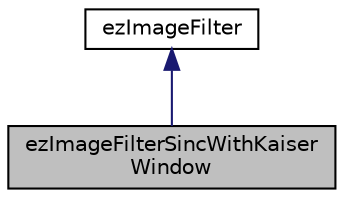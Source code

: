 digraph "ezImageFilterSincWithKaiserWindow"
{
 // LATEX_PDF_SIZE
  edge [fontname="Helvetica",fontsize="10",labelfontname="Helvetica",labelfontsize="10"];
  node [fontname="Helvetica",fontsize="10",shape=record];
  Node1 [label="ezImageFilterSincWithKaiser\lWindow",height=0.2,width=0.4,color="black", fillcolor="grey75", style="filled", fontcolor="black",tooltip="Kaiser-windowed sinc filter."];
  Node2 -> Node1 [dir="back",color="midnightblue",fontsize="10",style="solid",fontname="Helvetica"];
  Node2 [label="ezImageFilter",height=0.2,width=0.4,color="black", fillcolor="white", style="filled",URL="$d2/db6/classez_image_filter.htm",tooltip="Represents a function used for filtering an image."];
}
